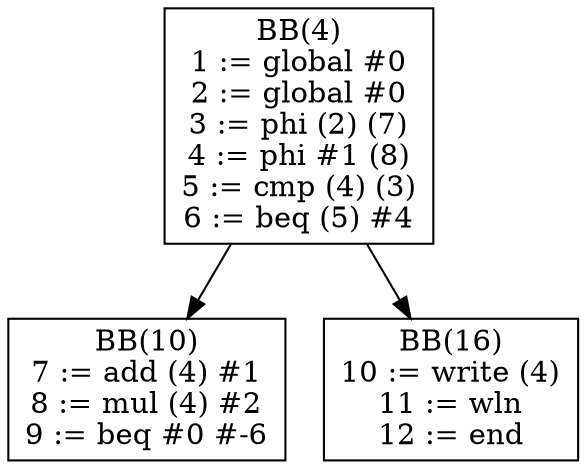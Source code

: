 digraph dom {
BB4[shape = box, label = "BB(4)\n" + "1 := global #0\n" + "2 := global #0\n" + "3 := phi (2) (7)\n" + "4 := phi #1 (8)\n" + "5 := cmp (4) (3)\n" + "6 := beq (5) #4\n"];
BB10[shape = box, label = "BB(10)\n" + "7 := add (4) #1\n" + "8 := mul (4) #2\n" + "9 := beq #0 #-6\n"];
BB16[shape = box, label = "BB(16)\n" + "10 := write (4)\n" + "11 := wln\n" + "12 := end\n"];
BB4 -> BB10;
BB4 -> BB16;
}
